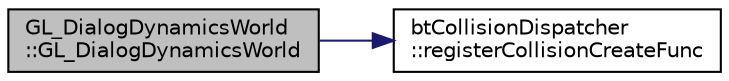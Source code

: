 digraph "GL_DialogDynamicsWorld::GL_DialogDynamicsWorld"
{
  edge [fontname="Helvetica",fontsize="10",labelfontname="Helvetica",labelfontsize="10"];
  node [fontname="Helvetica",fontsize="10",shape=record];
  rankdir="LR";
  Node1 [label="GL_DialogDynamicsWorld\l::GL_DialogDynamicsWorld",height=0.2,width=0.4,color="black", fillcolor="grey75", style="filled", fontcolor="black"];
  Node1 -> Node2 [color="midnightblue",fontsize="10",style="solid",fontname="Helvetica"];
  Node2 [label="btCollisionDispatcher\l::registerCollisionCreateFunc",height=0.2,width=0.4,color="black", fillcolor="white", style="filled",URL="$classbt_collision_dispatcher.html#ac754ecadc2116cdf75d63c207937aeac",tooltip="registerCollisionCreateFunc allows registration of custom/alternative collision create functions ..."];
}
